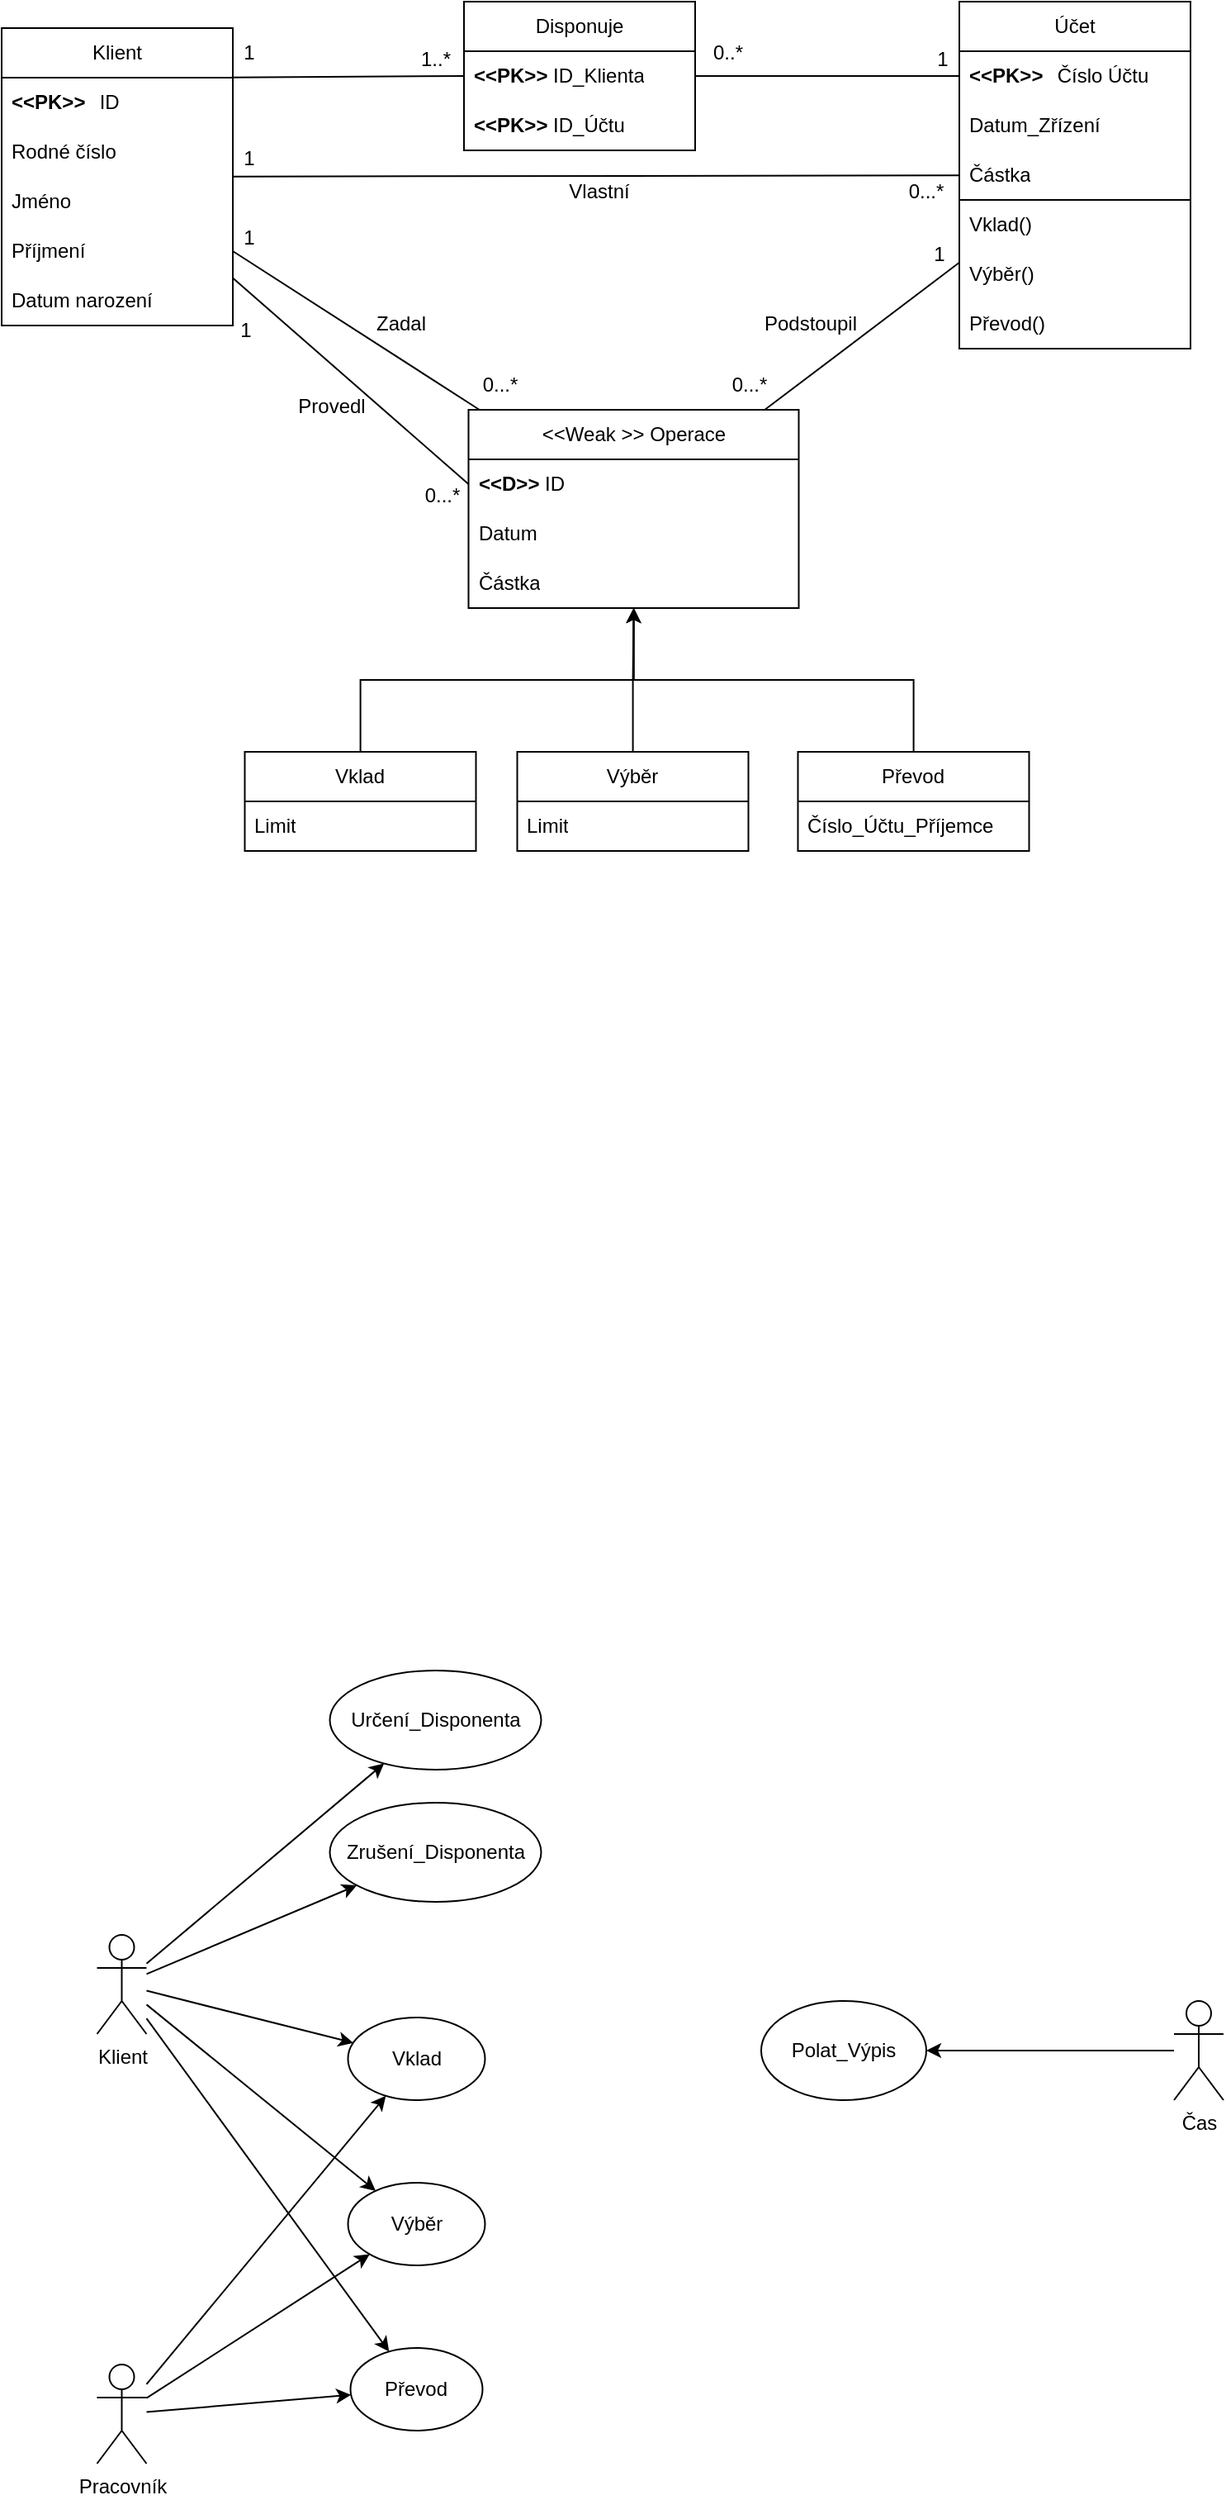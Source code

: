 <mxfile version="26.1.0">
  <diagram name="Page-1" id="2iz41HASUxWJrqXF7Jjo">
    <mxGraphModel dx="1313" dy="653" grid="1" gridSize="10" guides="1" tooltips="1" connect="1" arrows="1" fold="1" page="1" pageScale="1" pageWidth="850" pageHeight="1100" math="0" shadow="0">
      <root>
        <mxCell id="0" />
        <mxCell id="1" parent="0" />
        <mxCell id="tFquaYO4ZpzdXAOgKB9p-1" value="Klient" style="swimlane;fontStyle=0;childLayout=stackLayout;horizontal=1;startSize=30;horizontalStack=0;resizeParent=1;resizeParentMax=0;resizeLast=0;collapsible=1;marginBottom=0;whiteSpace=wrap;html=1;" parent="1" vertex="1">
          <mxGeometry x="30" y="136" width="140" height="180" as="geometry" />
        </mxCell>
        <mxCell id="tFquaYO4ZpzdXAOgKB9p-5" value="&lt;b&gt;&amp;lt;&amp;lt;PK&amp;gt;&amp;gt;&lt;/b&gt;&lt;span style=&quot;white-space: pre;&quot;&gt;&#x9;&lt;/span&gt;ID" style="text;strokeColor=none;fillColor=none;align=left;verticalAlign=middle;spacingLeft=4;spacingRight=4;overflow=hidden;points=[[0,0.5],[1,0.5]];portConstraint=eastwest;rotatable=0;whiteSpace=wrap;html=1;" parent="tFquaYO4ZpzdXAOgKB9p-1" vertex="1">
          <mxGeometry y="30" width="140" height="30" as="geometry" />
        </mxCell>
        <mxCell id="tFquaYO4ZpzdXAOgKB9p-11" value="Rodné číslo" style="text;strokeColor=none;fillColor=none;align=left;verticalAlign=middle;spacingLeft=4;spacingRight=4;overflow=hidden;points=[[0,0.5],[1,0.5]];portConstraint=eastwest;rotatable=0;whiteSpace=wrap;html=1;" parent="tFquaYO4ZpzdXAOgKB9p-1" vertex="1">
          <mxGeometry y="60" width="140" height="30" as="geometry" />
        </mxCell>
        <mxCell id="tFquaYO4ZpzdXAOgKB9p-2" value="&lt;div&gt;Jméno&lt;/div&gt;" style="text;strokeColor=none;fillColor=none;align=left;verticalAlign=middle;spacingLeft=4;spacingRight=4;overflow=hidden;points=[[0,0.5],[1,0.5]];portConstraint=eastwest;rotatable=0;whiteSpace=wrap;html=1;" parent="tFquaYO4ZpzdXAOgKB9p-1" vertex="1">
          <mxGeometry y="90" width="140" height="30" as="geometry" />
        </mxCell>
        <mxCell id="tFquaYO4ZpzdXAOgKB9p-3" value="Příjmení" style="text;strokeColor=none;fillColor=none;align=left;verticalAlign=middle;spacingLeft=4;spacingRight=4;overflow=hidden;points=[[0,0.5],[1,0.5]];portConstraint=eastwest;rotatable=0;whiteSpace=wrap;html=1;" parent="tFquaYO4ZpzdXAOgKB9p-1" vertex="1">
          <mxGeometry y="120" width="140" height="30" as="geometry" />
        </mxCell>
        <mxCell id="tFquaYO4ZpzdXAOgKB9p-4" value="Datum narození" style="text;strokeColor=none;fillColor=none;align=left;verticalAlign=middle;spacingLeft=4;spacingRight=4;overflow=hidden;points=[[0,0.5],[1,0.5]];portConstraint=eastwest;rotatable=0;whiteSpace=wrap;html=1;" parent="tFquaYO4ZpzdXAOgKB9p-1" vertex="1">
          <mxGeometry y="150" width="140" height="30" as="geometry" />
        </mxCell>
        <mxCell id="tFquaYO4ZpzdXAOgKB9p-7" value="Účet" style="swimlane;fontStyle=0;childLayout=stackLayout;horizontal=1;startSize=30;horizontalStack=0;resizeParent=1;resizeParentMax=0;resizeLast=0;collapsible=1;marginBottom=0;whiteSpace=wrap;html=1;" parent="1" vertex="1">
          <mxGeometry x="610" y="120" width="140" height="210" as="geometry" />
        </mxCell>
        <mxCell id="tFquaYO4ZpzdXAOgKB9p-8" value="&lt;b&gt;&amp;lt;&amp;lt;PK&amp;gt;&amp;gt;&lt;/b&gt;&lt;span style=&quot;white-space: pre;&quot;&gt;&#x9;&lt;/span&gt;Číslo Účtu" style="text;strokeColor=none;fillColor=none;align=left;verticalAlign=middle;spacingLeft=4;spacingRight=4;overflow=hidden;points=[[0,0.5],[1,0.5]];portConstraint=eastwest;rotatable=0;whiteSpace=wrap;html=1;" parent="tFquaYO4ZpzdXAOgKB9p-7" vertex="1">
          <mxGeometry y="30" width="140" height="30" as="geometry" />
        </mxCell>
        <mxCell id="TfEjfYJjB-LuL-JjxS13-36" value="Datum_Zřízení" style="text;strokeColor=none;fillColor=none;align=left;verticalAlign=middle;spacingLeft=4;spacingRight=4;overflow=hidden;points=[[0,0.5],[1,0.5]];portConstraint=eastwest;rotatable=0;whiteSpace=wrap;html=1;" vertex="1" parent="tFquaYO4ZpzdXAOgKB9p-7">
          <mxGeometry y="60" width="140" height="30" as="geometry" />
        </mxCell>
        <mxCell id="tFquaYO4ZpzdXAOgKB9p-9" value="Částka" style="text;strokeColor=none;fillColor=none;align=left;verticalAlign=middle;spacingLeft=4;spacingRight=4;overflow=hidden;points=[[0,0.5],[1,0.5]];portConstraint=eastwest;rotatable=0;whiteSpace=wrap;html=1;" parent="tFquaYO4ZpzdXAOgKB9p-7" vertex="1">
          <mxGeometry y="90" width="140" height="30" as="geometry" />
        </mxCell>
        <mxCell id="TfEjfYJjB-LuL-JjxS13-38" value="" style="endArrow=none;html=1;rounded=0;exitX=0;exitY=0.002;exitDx=0;exitDy=0;exitPerimeter=0;" edge="1" parent="tFquaYO4ZpzdXAOgKB9p-7" source="tFquaYO4ZpzdXAOgKB9p-16">
          <mxGeometry width="50" height="50" relative="1" as="geometry">
            <mxPoint x="-5" y="120" as="sourcePoint" />
            <mxPoint x="140" y="120" as="targetPoint" />
          </mxGeometry>
        </mxCell>
        <mxCell id="tFquaYO4ZpzdXAOgKB9p-16" value="Vklad()" style="text;strokeColor=none;fillColor=none;align=left;verticalAlign=middle;spacingLeft=4;spacingRight=4;overflow=hidden;points=[[0,0.5],[1,0.5]];portConstraint=eastwest;rotatable=0;whiteSpace=wrap;html=1;" parent="tFquaYO4ZpzdXAOgKB9p-7" vertex="1">
          <mxGeometry y="120" width="140" height="30" as="geometry" />
        </mxCell>
        <mxCell id="tFquaYO4ZpzdXAOgKB9p-17" value="Výběr()" style="text;strokeColor=none;fillColor=none;align=left;verticalAlign=middle;spacingLeft=4;spacingRight=4;overflow=hidden;points=[[0,0.5],[1,0.5]];portConstraint=eastwest;rotatable=0;whiteSpace=wrap;html=1;" parent="tFquaYO4ZpzdXAOgKB9p-7" vertex="1">
          <mxGeometry y="150" width="140" height="30" as="geometry" />
        </mxCell>
        <mxCell id="tFquaYO4ZpzdXAOgKB9p-18" value="Převod()" style="text;strokeColor=none;fillColor=none;align=left;verticalAlign=middle;spacingLeft=4;spacingRight=4;overflow=hidden;points=[[0,0.5],[1,0.5]];portConstraint=eastwest;rotatable=0;whiteSpace=wrap;html=1;" parent="tFquaYO4ZpzdXAOgKB9p-7" vertex="1">
          <mxGeometry y="180" width="140" height="30" as="geometry" />
        </mxCell>
        <mxCell id="L4FlYT_6IHy_hOZRAf8y-1" value="&amp;lt;&amp;lt;Weak &amp;gt;&amp;gt; Operace" style="swimlane;fontStyle=0;childLayout=stackLayout;horizontal=1;startSize=30;horizontalStack=0;resizeParent=1;resizeParentMax=0;resizeLast=0;collapsible=1;marginBottom=0;whiteSpace=wrap;html=1;" parent="1" vertex="1">
          <mxGeometry x="312.75" y="367" width="200" height="120" as="geometry" />
        </mxCell>
        <mxCell id="L4FlYT_6IHy_hOZRAf8y-2" value="&lt;b&gt;&amp;lt;&amp;lt;D&amp;gt;&amp;gt;&amp;nbsp;&lt;/b&gt;ID" style="text;strokeColor=none;fillColor=none;align=left;verticalAlign=middle;spacingLeft=4;spacingRight=4;overflow=hidden;points=[[0,0.5],[1,0.5]];portConstraint=eastwest;rotatable=0;whiteSpace=wrap;html=1;" parent="L4FlYT_6IHy_hOZRAf8y-1" vertex="1">
          <mxGeometry y="30" width="200" height="30" as="geometry" />
        </mxCell>
        <mxCell id="L4FlYT_6IHy_hOZRAf8y-4" value="&lt;div&gt;Datum&lt;/div&gt;" style="text;strokeColor=none;fillColor=none;align=left;verticalAlign=middle;spacingLeft=4;spacingRight=4;overflow=hidden;points=[[0,0.5],[1,0.5]];portConstraint=eastwest;rotatable=0;whiteSpace=wrap;html=1;" parent="L4FlYT_6IHy_hOZRAf8y-1" vertex="1">
          <mxGeometry y="60" width="200" height="30" as="geometry" />
        </mxCell>
        <mxCell id="L4FlYT_6IHy_hOZRAf8y-6" value="Částka" style="text;strokeColor=none;fillColor=none;align=left;verticalAlign=middle;spacingLeft=4;spacingRight=4;overflow=hidden;points=[[0,0.5],[1,0.5]];portConstraint=eastwest;rotatable=0;whiteSpace=wrap;html=1;" parent="L4FlYT_6IHy_hOZRAf8y-1" vertex="1">
          <mxGeometry y="90" width="200" height="30" as="geometry" />
        </mxCell>
        <mxCell id="TfEjfYJjB-LuL-JjxS13-3" value="" style="endArrow=none;html=1;rounded=0;" edge="1" parent="1" source="tFquaYO4ZpzdXAOgKB9p-1" target="tFquaYO4ZpzdXAOgKB9p-7">
          <mxGeometry width="50" height="50" relative="1" as="geometry">
            <mxPoint x="400" y="300" as="sourcePoint" />
            <mxPoint x="340" y="260" as="targetPoint" />
          </mxGeometry>
        </mxCell>
        <mxCell id="TfEjfYJjB-LuL-JjxS13-6" value="" style="endArrow=none;html=1;rounded=0;" edge="1" parent="1" source="tFquaYO4ZpzdXAOgKB9p-1" target="L4FlYT_6IHy_hOZRAf8y-1">
          <mxGeometry width="50" height="50" relative="1" as="geometry">
            <mxPoint x="420" y="360" as="sourcePoint" />
            <mxPoint x="470" y="310" as="targetPoint" />
          </mxGeometry>
        </mxCell>
        <mxCell id="TfEjfYJjB-LuL-JjxS13-7" value="" style="endArrow=none;html=1;rounded=0;" edge="1" parent="1" source="tFquaYO4ZpzdXAOgKB9p-7" target="L4FlYT_6IHy_hOZRAf8y-1">
          <mxGeometry width="50" height="50" relative="1" as="geometry">
            <mxPoint x="280" y="395" as="sourcePoint" />
            <mxPoint x="600" y="395" as="targetPoint" />
          </mxGeometry>
        </mxCell>
        <mxCell id="TfEjfYJjB-LuL-JjxS13-8" value="1" style="text;html=1;align=center;verticalAlign=middle;whiteSpace=wrap;rounded=0;" vertex="1" parent="1">
          <mxGeometry x="150" y="248" width="60" height="30" as="geometry" />
        </mxCell>
        <mxCell id="TfEjfYJjB-LuL-JjxS13-9" value="0...*" style="text;html=1;align=center;verticalAlign=middle;whiteSpace=wrap;rounded=0;" vertex="1" parent="1">
          <mxGeometry x="560" y="220" width="60" height="30" as="geometry" />
        </mxCell>
        <mxCell id="TfEjfYJjB-LuL-JjxS13-10" value="1" style="text;html=1;align=center;verticalAlign=middle;whiteSpace=wrap;rounded=0;" vertex="1" parent="1">
          <mxGeometry x="570" y="140" width="60" height="30" as="geometry" />
        </mxCell>
        <mxCell id="TfEjfYJjB-LuL-JjxS13-11" value="0...*" style="text;html=1;align=center;verticalAlign=middle;whiteSpace=wrap;rounded=0;" vertex="1" parent="1">
          <mxGeometry x="452.75" y="337" width="60" height="30" as="geometry" />
        </mxCell>
        <mxCell id="TfEjfYJjB-LuL-JjxS13-12" value="1" style="text;html=1;align=center;verticalAlign=middle;whiteSpace=wrap;rounded=0;" vertex="1" parent="1">
          <mxGeometry x="150" y="200" width="60" height="30" as="geometry" />
        </mxCell>
        <mxCell id="TfEjfYJjB-LuL-JjxS13-15" value="0...*" style="text;html=1;align=center;verticalAlign=middle;whiteSpace=wrap;rounded=0;" vertex="1" parent="1">
          <mxGeometry x="302" y="337" width="60" height="30" as="geometry" />
        </mxCell>
        <mxCell id="TfEjfYJjB-LuL-JjxS13-35" style="edgeStyle=orthogonalEdgeStyle;rounded=0;orthogonalLoop=1;jettySize=auto;html=1;" edge="1" parent="1" source="TfEjfYJjB-LuL-JjxS13-16" target="L4FlYT_6IHy_hOZRAf8y-1">
          <mxGeometry relative="1" as="geometry" />
        </mxCell>
        <mxCell id="TfEjfYJjB-LuL-JjxS13-16" value="Vklad" style="swimlane;fontStyle=0;childLayout=stackLayout;horizontal=1;startSize=30;horizontalStack=0;resizeParent=1;resizeParentMax=0;resizeLast=0;collapsible=1;marginBottom=0;whiteSpace=wrap;html=1;" vertex="1" parent="1">
          <mxGeometry x="177.25" y="574" width="140" height="60" as="geometry" />
        </mxCell>
        <mxCell id="TfEjfYJjB-LuL-JjxS13-17" value="Limit" style="text;strokeColor=none;fillColor=none;align=left;verticalAlign=middle;spacingLeft=4;spacingRight=4;overflow=hidden;points=[[0,0.5],[1,0.5]];portConstraint=eastwest;rotatable=0;whiteSpace=wrap;html=1;" vertex="1" parent="TfEjfYJjB-LuL-JjxS13-16">
          <mxGeometry y="30" width="140" height="30" as="geometry" />
        </mxCell>
        <mxCell id="TfEjfYJjB-LuL-JjxS13-34" style="edgeStyle=orthogonalEdgeStyle;rounded=0;orthogonalLoop=1;jettySize=auto;html=1;" edge="1" parent="1" source="TfEjfYJjB-LuL-JjxS13-20" target="L4FlYT_6IHy_hOZRAf8y-1">
          <mxGeometry relative="1" as="geometry" />
        </mxCell>
        <mxCell id="TfEjfYJjB-LuL-JjxS13-20" value="Výběr" style="swimlane;fontStyle=0;childLayout=stackLayout;horizontal=1;startSize=30;horizontalStack=0;resizeParent=1;resizeParentMax=0;resizeLast=0;collapsible=1;marginBottom=0;whiteSpace=wrap;html=1;" vertex="1" parent="1">
          <mxGeometry x="342.25" y="574" width="140" height="60" as="geometry" />
        </mxCell>
        <mxCell id="TfEjfYJjB-LuL-JjxS13-21" value="Limit" style="text;strokeColor=none;fillColor=none;align=left;verticalAlign=middle;spacingLeft=4;spacingRight=4;overflow=hidden;points=[[0,0.5],[1,0.5]];portConstraint=eastwest;rotatable=0;whiteSpace=wrap;html=1;" vertex="1" parent="TfEjfYJjB-LuL-JjxS13-20">
          <mxGeometry y="30" width="140" height="30" as="geometry" />
        </mxCell>
        <mxCell id="TfEjfYJjB-LuL-JjxS13-33" style="edgeStyle=orthogonalEdgeStyle;rounded=0;orthogonalLoop=1;jettySize=auto;html=1;" edge="1" parent="1" source="TfEjfYJjB-LuL-JjxS13-23" target="L4FlYT_6IHy_hOZRAf8y-1">
          <mxGeometry relative="1" as="geometry" />
        </mxCell>
        <mxCell id="TfEjfYJjB-LuL-JjxS13-23" value="Převod" style="swimlane;fontStyle=0;childLayout=stackLayout;horizontal=1;startSize=30;horizontalStack=0;resizeParent=1;resizeParentMax=0;resizeLast=0;collapsible=1;marginBottom=0;whiteSpace=wrap;html=1;" vertex="1" parent="1">
          <mxGeometry x="512.25" y="574" width="140" height="60" as="geometry" />
        </mxCell>
        <mxCell id="TfEjfYJjB-LuL-JjxS13-24" value="Číslo_Účtu_Příjemce" style="text;strokeColor=none;fillColor=none;align=left;verticalAlign=middle;spacingLeft=4;spacingRight=4;overflow=hidden;points=[[0,0.5],[1,0.5]];portConstraint=eastwest;rotatable=0;whiteSpace=wrap;html=1;" vertex="1" parent="TfEjfYJjB-LuL-JjxS13-23">
          <mxGeometry y="30" width="140" height="30" as="geometry" />
        </mxCell>
        <mxCell id="TfEjfYJjB-LuL-JjxS13-39" value="Vlastní" style="text;html=1;align=center;verticalAlign=middle;whiteSpace=wrap;rounded=0;" vertex="1" parent="1">
          <mxGeometry x="362" y="220" width="60" height="30" as="geometry" />
        </mxCell>
        <mxCell id="TfEjfYJjB-LuL-JjxS13-40" value="Provedl" style="text;html=1;align=center;verticalAlign=middle;whiteSpace=wrap;rounded=0;" vertex="1" parent="1">
          <mxGeometry x="200" y="350" width="60" height="30" as="geometry" />
        </mxCell>
        <mxCell id="TfEjfYJjB-LuL-JjxS13-41" value="Podstoupil" style="text;html=1;align=center;verticalAlign=middle;whiteSpace=wrap;rounded=0;" vertex="1" parent="1">
          <mxGeometry x="490" y="300" width="60" height="30" as="geometry" />
        </mxCell>
        <mxCell id="TfEjfYJjB-LuL-JjxS13-43" value="Zadal" style="text;html=1;align=center;verticalAlign=middle;whiteSpace=wrap;rounded=0;" vertex="1" parent="1">
          <mxGeometry x="242" y="300" width="60" height="30" as="geometry" />
        </mxCell>
        <mxCell id="TfEjfYJjB-LuL-JjxS13-48" value="Disponuje" style="swimlane;fontStyle=0;childLayout=stackLayout;horizontal=1;startSize=30;horizontalStack=0;resizeParent=1;resizeParentMax=0;resizeLast=0;collapsible=1;marginBottom=0;whiteSpace=wrap;html=1;" vertex="1" parent="1">
          <mxGeometry x="310" y="120" width="140" height="90" as="geometry" />
        </mxCell>
        <mxCell id="TfEjfYJjB-LuL-JjxS13-49" value="&lt;b&gt;&amp;lt;&amp;lt;PK&amp;gt;&amp;gt; &lt;/b&gt;ID_Klienta" style="text;strokeColor=none;fillColor=none;align=left;verticalAlign=middle;spacingLeft=4;spacingRight=4;overflow=hidden;points=[[0,0.5],[1,0.5]];portConstraint=eastwest;rotatable=0;whiteSpace=wrap;html=1;" vertex="1" parent="TfEjfYJjB-LuL-JjxS13-48">
          <mxGeometry y="30" width="140" height="30" as="geometry" />
        </mxCell>
        <mxCell id="TfEjfYJjB-LuL-JjxS13-50" value="&lt;b&gt;&amp;lt;&amp;lt;PK&amp;gt;&amp;gt; &lt;/b&gt;ID_Účtu" style="text;strokeColor=none;fillColor=none;align=left;verticalAlign=middle;spacingLeft=4;spacingRight=4;overflow=hidden;points=[[0,0.5],[1,0.5]];portConstraint=eastwest;rotatable=0;whiteSpace=wrap;html=1;" vertex="1" parent="TfEjfYJjB-LuL-JjxS13-48">
          <mxGeometry y="60" width="140" height="30" as="geometry" />
        </mxCell>
        <mxCell id="TfEjfYJjB-LuL-JjxS13-52" value="" style="endArrow=none;html=1;rounded=0;exitX=0.994;exitY=0.166;exitDx=0;exitDy=0;entryX=0;entryY=0.5;entryDx=0;entryDy=0;exitPerimeter=0;" edge="1" parent="1" source="tFquaYO4ZpzdXAOgKB9p-1" target="TfEjfYJjB-LuL-JjxS13-49">
          <mxGeometry width="50" height="50" relative="1" as="geometry">
            <mxPoint x="30" y="270" as="sourcePoint" />
            <mxPoint x="140" y="230" as="targetPoint" />
          </mxGeometry>
        </mxCell>
        <mxCell id="TfEjfYJjB-LuL-JjxS13-53" value="" style="endArrow=none;html=1;rounded=0;entryX=1;entryY=0.5;entryDx=0;entryDy=0;exitX=0;exitY=0.5;exitDx=0;exitDy=0;" edge="1" parent="1" source="tFquaYO4ZpzdXAOgKB9p-8" target="TfEjfYJjB-LuL-JjxS13-49">
          <mxGeometry width="50" height="50" relative="1" as="geometry">
            <mxPoint x="150" y="240" as="sourcePoint" />
            <mxPoint x="200" y="190" as="targetPoint" />
          </mxGeometry>
        </mxCell>
        <mxCell id="TfEjfYJjB-LuL-JjxS13-56" value="1" style="text;html=1;align=center;verticalAlign=middle;whiteSpace=wrap;rounded=0;" vertex="1" parent="1">
          <mxGeometry x="150" y="136" width="60" height="30" as="geometry" />
        </mxCell>
        <mxCell id="TfEjfYJjB-LuL-JjxS13-57" value="1..*" style="text;html=1;align=center;verticalAlign=middle;whiteSpace=wrap;rounded=0;" vertex="1" parent="1">
          <mxGeometry x="262.75" y="140" width="60" height="30" as="geometry" />
        </mxCell>
        <mxCell id="TfEjfYJjB-LuL-JjxS13-58" value="0..*" style="text;html=1;align=center;verticalAlign=middle;whiteSpace=wrap;rounded=0;" vertex="1" parent="1">
          <mxGeometry x="440" y="136" width="60" height="30" as="geometry" />
        </mxCell>
        <mxCell id="TfEjfYJjB-LuL-JjxS13-63" value="" style="endArrow=none;html=1;rounded=0;exitX=0;exitY=0.5;exitDx=0;exitDy=0;" edge="1" parent="1" source="L4FlYT_6IHy_hOZRAf8y-2" target="tFquaYO4ZpzdXAOgKB9p-1">
          <mxGeometry width="50" height="50" relative="1" as="geometry">
            <mxPoint x="320" y="360" as="sourcePoint" />
            <mxPoint x="370" y="310" as="targetPoint" />
          </mxGeometry>
        </mxCell>
        <mxCell id="TfEjfYJjB-LuL-JjxS13-64" style="edgeStyle=orthogonalEdgeStyle;rounded=0;orthogonalLoop=1;jettySize=auto;html=1;exitX=0.5;exitY=1;exitDx=0;exitDy=0;" edge="1" parent="1" source="TfEjfYJjB-LuL-JjxS13-40" target="TfEjfYJjB-LuL-JjxS13-40">
          <mxGeometry relative="1" as="geometry" />
        </mxCell>
        <mxCell id="TfEjfYJjB-LuL-JjxS13-65" value="0...*" style="text;html=1;align=center;verticalAlign=middle;whiteSpace=wrap;rounded=0;" vertex="1" parent="1">
          <mxGeometry x="267" y="404" width="60" height="30" as="geometry" />
        </mxCell>
        <mxCell id="TfEjfYJjB-LuL-JjxS13-67" value="1" style="text;html=1;align=center;verticalAlign=middle;whiteSpace=wrap;rounded=0;" vertex="1" parent="1">
          <mxGeometry x="148" y="304" width="60" height="30" as="geometry" />
        </mxCell>
        <mxCell id="TfEjfYJjB-LuL-JjxS13-70" value="1" style="text;html=1;align=center;verticalAlign=middle;whiteSpace=wrap;rounded=0;" vertex="1" parent="1">
          <mxGeometry x="568" y="258" width="60" height="30" as="geometry" />
        </mxCell>
        <mxCell id="TfEjfYJjB-LuL-JjxS13-71" value="Klient" style="shape=umlActor;verticalLabelPosition=bottom;verticalAlign=top;html=1;outlineConnect=0;" vertex="1" parent="1">
          <mxGeometry x="87.75" y="1290" width="30" height="60" as="geometry" />
        </mxCell>
        <mxCell id="TfEjfYJjB-LuL-JjxS13-72" value="Pracovník" style="shape=umlActor;verticalLabelPosition=bottom;verticalAlign=top;html=1;outlineConnect=0;" vertex="1" parent="1">
          <mxGeometry x="87.75" y="1550" width="30" height="60" as="geometry" />
        </mxCell>
        <mxCell id="TfEjfYJjB-LuL-JjxS13-73" value="Čas" style="shape=umlActor;verticalLabelPosition=bottom;verticalAlign=top;html=1;outlineConnect=0;" vertex="1" parent="1">
          <mxGeometry x="740" y="1330" width="30" height="60" as="geometry" />
        </mxCell>
        <mxCell id="TfEjfYJjB-LuL-JjxS13-76" value="Vklad" style="ellipse;whiteSpace=wrap;html=1;" vertex="1" parent="1">
          <mxGeometry x="239.75" y="1340" width="83" height="50" as="geometry" />
        </mxCell>
        <mxCell id="TfEjfYJjB-LuL-JjxS13-77" value="Výběr" style="ellipse;whiteSpace=wrap;html=1;" vertex="1" parent="1">
          <mxGeometry x="239.75" y="1440" width="83" height="50" as="geometry" />
        </mxCell>
        <mxCell id="TfEjfYJjB-LuL-JjxS13-78" value="Převod" style="ellipse;whiteSpace=wrap;html=1;" vertex="1" parent="1">
          <mxGeometry x="241.25" y="1540" width="80" height="50" as="geometry" />
        </mxCell>
        <mxCell id="TfEjfYJjB-LuL-JjxS13-80" value="" style="endArrow=classic;html=1;rounded=0;" edge="1" parent="1" source="TfEjfYJjB-LuL-JjxS13-72" target="TfEjfYJjB-LuL-JjxS13-78">
          <mxGeometry width="50" height="50" relative="1" as="geometry">
            <mxPoint x="272.75" y="1650" as="sourcePoint" />
            <mxPoint x="322.75" y="1600" as="targetPoint" />
          </mxGeometry>
        </mxCell>
        <mxCell id="TfEjfYJjB-LuL-JjxS13-81" value="" style="endArrow=classic;html=1;rounded=0;" edge="1" parent="1" source="TfEjfYJjB-LuL-JjxS13-72" target="TfEjfYJjB-LuL-JjxS13-77">
          <mxGeometry width="50" height="50" relative="1" as="geometry">
            <mxPoint x="272.75" y="1520" as="sourcePoint" />
            <mxPoint x="322.75" y="1470" as="targetPoint" />
          </mxGeometry>
        </mxCell>
        <mxCell id="TfEjfYJjB-LuL-JjxS13-83" value="" style="endArrow=classic;html=1;rounded=0;" edge="1" parent="1" source="TfEjfYJjB-LuL-JjxS13-72" target="TfEjfYJjB-LuL-JjxS13-76">
          <mxGeometry width="50" height="50" relative="1" as="geometry">
            <mxPoint x="272.75" y="1460" as="sourcePoint" />
            <mxPoint x="322.75" y="1410" as="targetPoint" />
          </mxGeometry>
        </mxCell>
        <mxCell id="TfEjfYJjB-LuL-JjxS13-84" value="" style="endArrow=classic;html=1;rounded=0;" edge="1" parent="1" source="TfEjfYJjB-LuL-JjxS13-71" target="TfEjfYJjB-LuL-JjxS13-76">
          <mxGeometry width="50" height="50" relative="1" as="geometry">
            <mxPoint x="272.75" y="1460" as="sourcePoint" />
            <mxPoint x="322.75" y="1410" as="targetPoint" />
          </mxGeometry>
        </mxCell>
        <mxCell id="TfEjfYJjB-LuL-JjxS13-85" value="" style="endArrow=classic;html=1;rounded=0;" edge="1" parent="1" source="TfEjfYJjB-LuL-JjxS13-71" target="TfEjfYJjB-LuL-JjxS13-77">
          <mxGeometry width="50" height="50" relative="1" as="geometry">
            <mxPoint x="272.75" y="1460" as="sourcePoint" />
            <mxPoint x="322.75" y="1410" as="targetPoint" />
          </mxGeometry>
        </mxCell>
        <mxCell id="TfEjfYJjB-LuL-JjxS13-86" value="" style="endArrow=classic;html=1;rounded=0;" edge="1" parent="1" source="TfEjfYJjB-LuL-JjxS13-71" target="TfEjfYJjB-LuL-JjxS13-78">
          <mxGeometry width="50" height="50" relative="1" as="geometry">
            <mxPoint x="272.75" y="1460" as="sourcePoint" />
            <mxPoint x="322.75" y="1410" as="targetPoint" />
          </mxGeometry>
        </mxCell>
        <mxCell id="TfEjfYJjB-LuL-JjxS13-87" value="Polat_Výpis" style="ellipse;whiteSpace=wrap;html=1;" vertex="1" parent="1">
          <mxGeometry x="490" y="1330" width="100" height="60" as="geometry" />
        </mxCell>
        <mxCell id="TfEjfYJjB-LuL-JjxS13-88" value="" style="endArrow=classic;html=1;rounded=0;" edge="1" parent="1" source="TfEjfYJjB-LuL-JjxS13-73" target="TfEjfYJjB-LuL-JjxS13-87">
          <mxGeometry width="50" height="50" relative="1" as="geometry">
            <mxPoint x="260" y="1360" as="sourcePoint" />
            <mxPoint x="310" y="1310" as="targetPoint" />
          </mxGeometry>
        </mxCell>
        <mxCell id="TfEjfYJjB-LuL-JjxS13-89" value="Určení_Disponenta" style="ellipse;whiteSpace=wrap;html=1;" vertex="1" parent="1">
          <mxGeometry x="228.75" y="1130" width="128" height="60" as="geometry" />
        </mxCell>
        <mxCell id="TfEjfYJjB-LuL-JjxS13-90" value="Zrušení_Disponenta" style="ellipse;whiteSpace=wrap;html=1;" vertex="1" parent="1">
          <mxGeometry x="228.75" y="1210" width="128" height="60" as="geometry" />
        </mxCell>
        <mxCell id="TfEjfYJjB-LuL-JjxS13-91" value="" style="endArrow=classic;html=1;rounded=0;" edge="1" parent="1" source="TfEjfYJjB-LuL-JjxS13-71" target="TfEjfYJjB-LuL-JjxS13-89">
          <mxGeometry width="50" height="50" relative="1" as="geometry">
            <mxPoint x="128" y="1334" as="sourcePoint" />
            <mxPoint x="253" y="1365" as="targetPoint" />
          </mxGeometry>
        </mxCell>
        <mxCell id="TfEjfYJjB-LuL-JjxS13-92" value="" style="endArrow=classic;html=1;rounded=0;" edge="1" parent="1" source="TfEjfYJjB-LuL-JjxS13-71" target="TfEjfYJjB-LuL-JjxS13-90">
          <mxGeometry width="50" height="50" relative="1" as="geometry">
            <mxPoint x="138" y="1344" as="sourcePoint" />
            <mxPoint x="263" y="1375" as="targetPoint" />
          </mxGeometry>
        </mxCell>
      </root>
    </mxGraphModel>
  </diagram>
</mxfile>
